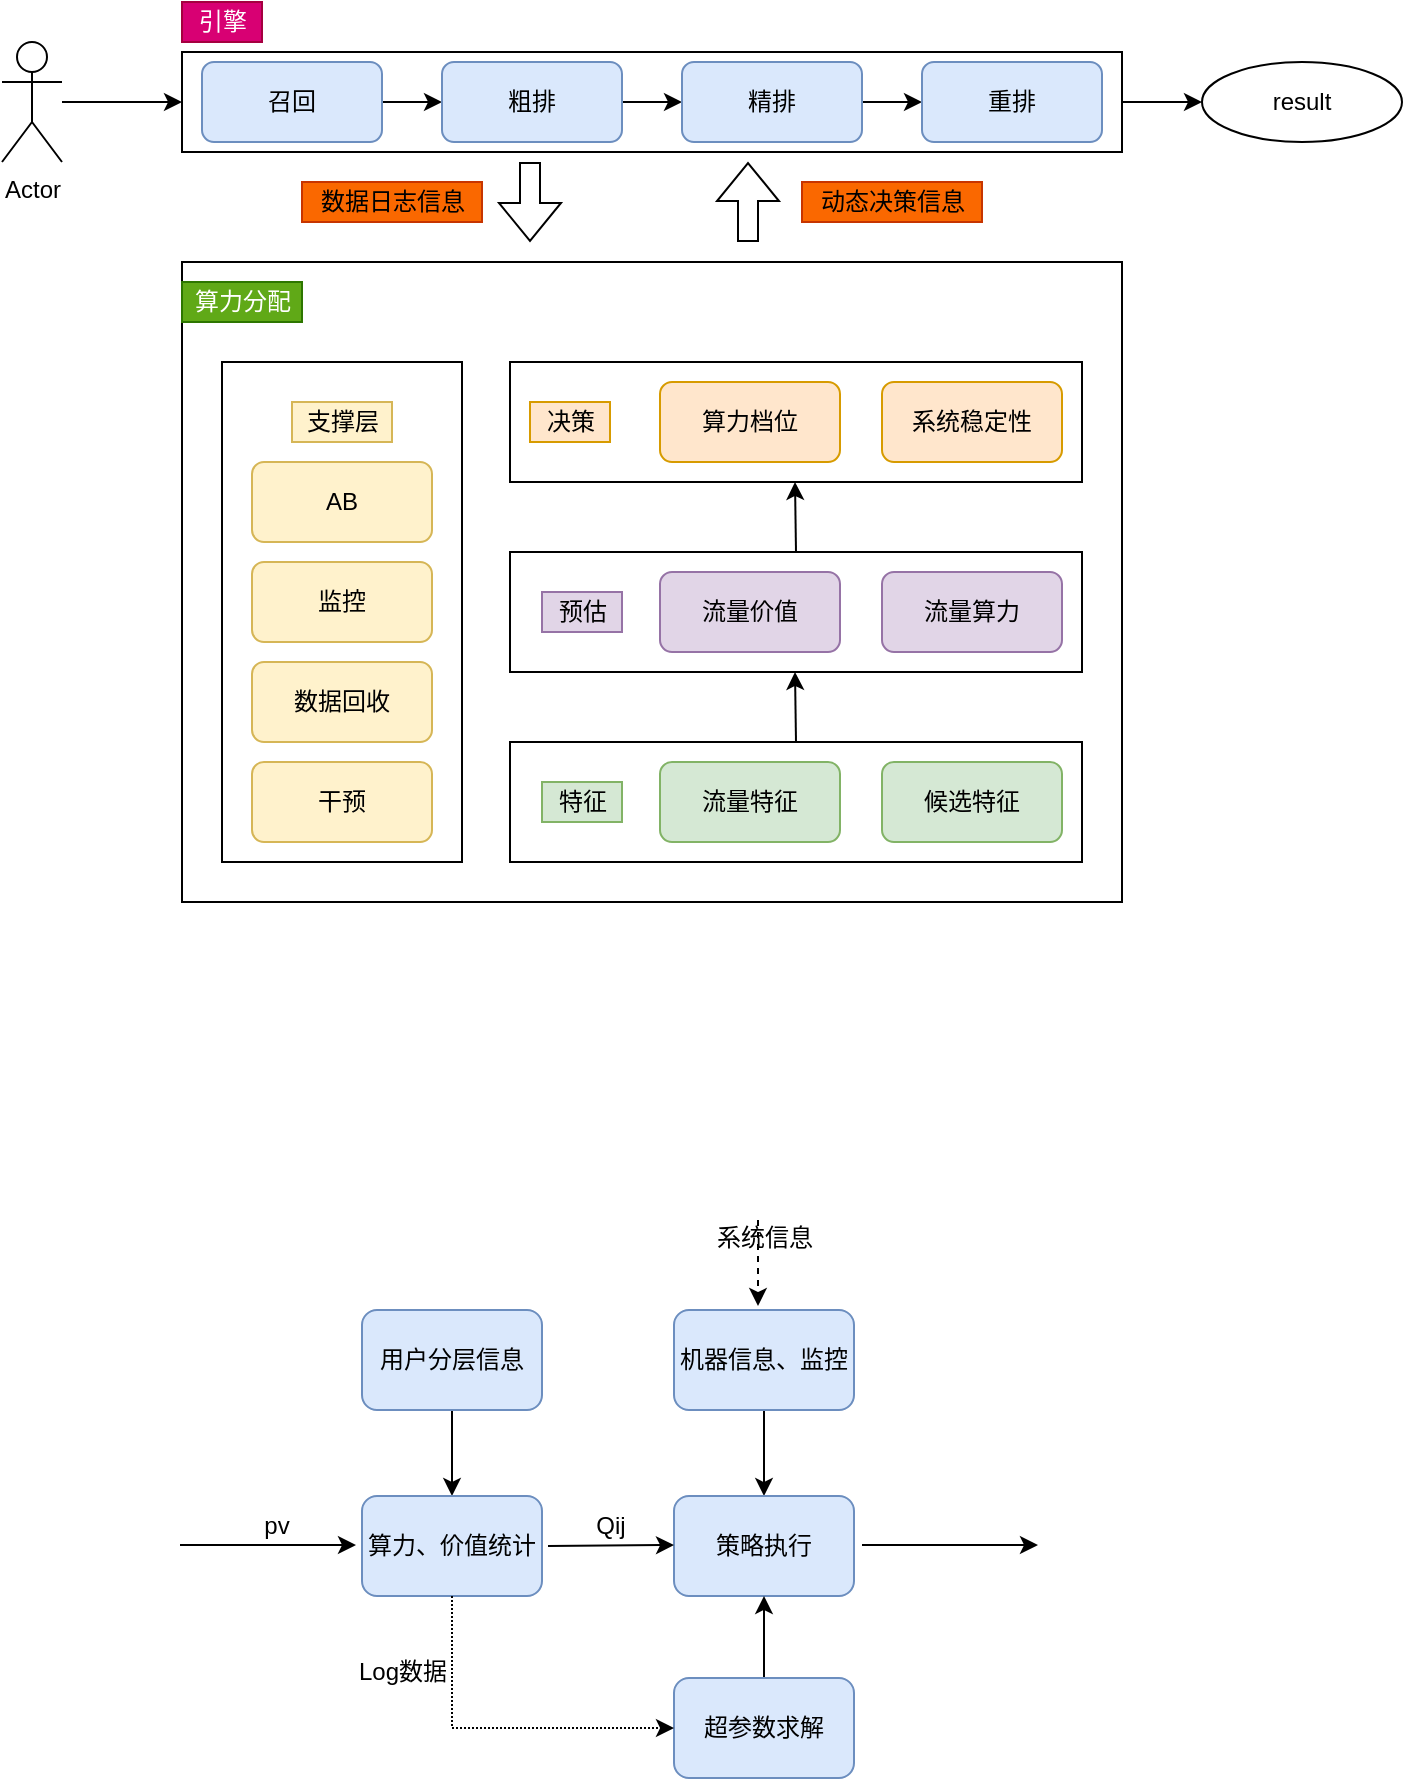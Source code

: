 <mxfile version="19.0.2" type="github"><diagram id="_Gfkn5g_jn-xXYEWVhFr" name="Page-1"><mxGraphModel dx="946" dy="536" grid="0" gridSize="10" guides="1" tooltips="1" connect="1" arrows="1" fold="1" page="1" pageScale="1" pageWidth="827" pageHeight="1169" math="0" shadow="0"><root><mxCell id="0"/><mxCell id="1" parent="0"/><mxCell id="JJlWEgJfG5eIkl2j_RjP-9" value="" style="edgeStyle=orthogonalEdgeStyle;rounded=0;orthogonalLoop=1;jettySize=auto;html=1;" edge="1" parent="1" source="JJlWEgJfG5eIkl2j_RjP-1" target="JJlWEgJfG5eIkl2j_RjP-2"><mxGeometry relative="1" as="geometry"/></mxCell><mxCell id="JJlWEgJfG5eIkl2j_RjP-1" value="召回" style="rounded=1;whiteSpace=wrap;html=1;fillColor=#dae8fc;strokeColor=#6c8ebf;" vertex="1" parent="1"><mxGeometry x="140" y="650" width="90" height="40" as="geometry"/></mxCell><mxCell id="JJlWEgJfG5eIkl2j_RjP-10" value="" style="edgeStyle=orthogonalEdgeStyle;rounded=0;orthogonalLoop=1;jettySize=auto;html=1;" edge="1" parent="1" source="JJlWEgJfG5eIkl2j_RjP-2" target="JJlWEgJfG5eIkl2j_RjP-3"><mxGeometry relative="1" as="geometry"/></mxCell><mxCell id="JJlWEgJfG5eIkl2j_RjP-2" value="粗排" style="rounded=1;whiteSpace=wrap;html=1;fillColor=#dae8fc;strokeColor=#6c8ebf;" vertex="1" parent="1"><mxGeometry x="260" y="650" width="90" height="40" as="geometry"/></mxCell><mxCell id="JJlWEgJfG5eIkl2j_RjP-11" value="" style="edgeStyle=orthogonalEdgeStyle;rounded=0;orthogonalLoop=1;jettySize=auto;html=1;" edge="1" parent="1" source="JJlWEgJfG5eIkl2j_RjP-3" target="JJlWEgJfG5eIkl2j_RjP-4"><mxGeometry relative="1" as="geometry"/></mxCell><mxCell id="JJlWEgJfG5eIkl2j_RjP-3" value="精排" style="rounded=1;whiteSpace=wrap;html=1;fillColor=#dae8fc;strokeColor=#6c8ebf;" vertex="1" parent="1"><mxGeometry x="380" y="650" width="90" height="40" as="geometry"/></mxCell><mxCell id="JJlWEgJfG5eIkl2j_RjP-4" value="重排" style="rounded=1;whiteSpace=wrap;html=1;fillColor=#dae8fc;strokeColor=#6c8ebf;" vertex="1" parent="1"><mxGeometry x="500" y="650" width="90" height="40" as="geometry"/></mxCell><mxCell id="JJlWEgJfG5eIkl2j_RjP-15" value="" style="edgeStyle=orthogonalEdgeStyle;rounded=0;orthogonalLoop=1;jettySize=auto;html=1;" edge="1" parent="1" source="JJlWEgJfG5eIkl2j_RjP-6" target="JJlWEgJfG5eIkl2j_RjP-14"><mxGeometry relative="1" as="geometry"/></mxCell><mxCell id="JJlWEgJfG5eIkl2j_RjP-6" value="" style="rounded=0;whiteSpace=wrap;html=1;fillColor=none;" vertex="1" parent="1"><mxGeometry x="130" y="645" width="470" height="50" as="geometry"/></mxCell><mxCell id="JJlWEgJfG5eIkl2j_RjP-12" value="" style="edgeStyle=orthogonalEdgeStyle;rounded=0;orthogonalLoop=1;jettySize=auto;html=1;" edge="1" parent="1" source="JJlWEgJfG5eIkl2j_RjP-7" target="JJlWEgJfG5eIkl2j_RjP-6"><mxGeometry relative="1" as="geometry"/></mxCell><mxCell id="JJlWEgJfG5eIkl2j_RjP-7" value="Actor" style="shape=umlActor;verticalLabelPosition=bottom;verticalAlign=top;html=1;outlineConnect=0;fillColor=none;" vertex="1" parent="1"><mxGeometry x="40" y="640" width="30" height="60" as="geometry"/></mxCell><mxCell id="JJlWEgJfG5eIkl2j_RjP-13" value="" style="rounded=0;whiteSpace=wrap;html=1;fillColor=none;" vertex="1" parent="1"><mxGeometry x="130" y="750" width="470" height="320" as="geometry"/></mxCell><mxCell id="JJlWEgJfG5eIkl2j_RjP-14" value="result" style="ellipse;whiteSpace=wrap;html=1;align=center;newEdgeStyle={&quot;edgeStyle&quot;:&quot;entityRelationEdgeStyle&quot;,&quot;startArrow&quot;:&quot;none&quot;,&quot;endArrow&quot;:&quot;none&quot;,&quot;segment&quot;:10,&quot;curved&quot;:1};treeFolding=1;treeMoving=1;fillColor=none;" vertex="1" parent="1"><mxGeometry x="640" y="650" width="100" height="40" as="geometry"/></mxCell><mxCell id="JJlWEgJfG5eIkl2j_RjP-16" value="引擎" style="text;html=1;resizable=0;autosize=1;align=center;verticalAlign=middle;points=[];fillColor=#d80073;strokeColor=#A50040;rounded=0;fontColor=#ffffff;" vertex="1" parent="1"><mxGeometry x="130" y="620" width="40" height="20" as="geometry"/></mxCell><mxCell id="JJlWEgJfG5eIkl2j_RjP-17" value="算力分配" style="text;html=1;resizable=0;autosize=1;align=center;verticalAlign=middle;points=[];fillColor=#60a917;strokeColor=#2D7600;rounded=0;fontColor=#ffffff;" vertex="1" parent="1"><mxGeometry x="130" y="760" width="60" height="20" as="geometry"/></mxCell><mxCell id="JJlWEgJfG5eIkl2j_RjP-18" value="" style="rounded=0;whiteSpace=wrap;html=1;fillColor=none;" vertex="1" parent="1"><mxGeometry x="150" y="800" width="120" height="250" as="geometry"/></mxCell><mxCell id="JJlWEgJfG5eIkl2j_RjP-19" value="" style="rounded=0;whiteSpace=wrap;html=1;fillColor=none;" vertex="1" parent="1"><mxGeometry x="294" y="800" width="286" height="60" as="geometry"/></mxCell><mxCell id="JJlWEgJfG5eIkl2j_RjP-20" value="" style="rounded=0;whiteSpace=wrap;html=1;fillColor=none;" vertex="1" parent="1"><mxGeometry x="294" y="895" width="286" height="60" as="geometry"/></mxCell><mxCell id="JJlWEgJfG5eIkl2j_RjP-21" value="" style="rounded=0;whiteSpace=wrap;html=1;fillColor=none;" vertex="1" parent="1"><mxGeometry x="294" y="990" width="286" height="60" as="geometry"/></mxCell><mxCell id="JJlWEgJfG5eIkl2j_RjP-22" value="AB" style="rounded=1;whiteSpace=wrap;html=1;fillColor=#fff2cc;strokeColor=#d6b656;" vertex="1" parent="1"><mxGeometry x="165" y="850" width="90" height="40" as="geometry"/></mxCell><mxCell id="JJlWEgJfG5eIkl2j_RjP-23" value="监控" style="rounded=1;whiteSpace=wrap;html=1;fillColor=#fff2cc;strokeColor=#d6b656;" vertex="1" parent="1"><mxGeometry x="165" y="900" width="90" height="40" as="geometry"/></mxCell><mxCell id="JJlWEgJfG5eIkl2j_RjP-24" value="数据回收" style="rounded=1;whiteSpace=wrap;html=1;fillColor=#fff2cc;strokeColor=#d6b656;" vertex="1" parent="1"><mxGeometry x="165" y="950" width="90" height="40" as="geometry"/></mxCell><mxCell id="JJlWEgJfG5eIkl2j_RjP-25" value="干预" style="rounded=1;whiteSpace=wrap;html=1;fillColor=#fff2cc;strokeColor=#d6b656;" vertex="1" parent="1"><mxGeometry x="165" y="1000" width="90" height="40" as="geometry"/></mxCell><mxCell id="JJlWEgJfG5eIkl2j_RjP-26" value="算力档位" style="rounded=1;whiteSpace=wrap;html=1;fillColor=#ffe6cc;strokeColor=#d79b00;" vertex="1" parent="1"><mxGeometry x="369" y="810" width="90" height="40" as="geometry"/></mxCell><mxCell id="JJlWEgJfG5eIkl2j_RjP-27" value="系统稳定性" style="rounded=1;whiteSpace=wrap;html=1;fillColor=#ffe6cc;strokeColor=#d79b00;" vertex="1" parent="1"><mxGeometry x="480" y="810" width="90" height="40" as="geometry"/></mxCell><mxCell id="JJlWEgJfG5eIkl2j_RjP-28" value="流量特征" style="rounded=1;whiteSpace=wrap;html=1;fillColor=#d5e8d4;strokeColor=#82b366;" vertex="1" parent="1"><mxGeometry x="369" y="1000" width="90" height="40" as="geometry"/></mxCell><mxCell id="JJlWEgJfG5eIkl2j_RjP-29" value="候选特征" style="rounded=1;whiteSpace=wrap;html=1;fillColor=#d5e8d4;strokeColor=#82b366;" vertex="1" parent="1"><mxGeometry x="480" y="1000" width="90" height="40" as="geometry"/></mxCell><mxCell id="JJlWEgJfG5eIkl2j_RjP-30" value="支撑层" style="text;html=1;resizable=0;autosize=1;align=center;verticalAlign=middle;points=[];fillColor=#fff2cc;strokeColor=#d6b656;rounded=0;" vertex="1" parent="1"><mxGeometry x="185" y="820" width="50" height="20" as="geometry"/></mxCell><mxCell id="JJlWEgJfG5eIkl2j_RjP-31" value="特征" style="text;html=1;resizable=0;autosize=1;align=center;verticalAlign=middle;points=[];fillColor=#d5e8d4;strokeColor=#82b366;rounded=0;" vertex="1" parent="1"><mxGeometry x="310" y="1010" width="40" height="20" as="geometry"/></mxCell><mxCell id="JJlWEgJfG5eIkl2j_RjP-32" value="决策" style="text;html=1;resizable=0;autosize=1;align=center;verticalAlign=middle;points=[];fillColor=#ffe6cc;strokeColor=#d79b00;rounded=0;" vertex="1" parent="1"><mxGeometry x="304" y="820" width="40" height="20" as="geometry"/></mxCell><mxCell id="JJlWEgJfG5eIkl2j_RjP-33" value="预估" style="text;html=1;resizable=0;autosize=1;align=center;verticalAlign=middle;points=[];fillColor=#e1d5e7;strokeColor=#9673a6;rounded=0;" vertex="1" parent="1"><mxGeometry x="310" y="915" width="40" height="20" as="geometry"/></mxCell><mxCell id="JJlWEgJfG5eIkl2j_RjP-34" value="流量价值" style="rounded=1;whiteSpace=wrap;html=1;fillColor=#e1d5e7;strokeColor=#9673a6;" vertex="1" parent="1"><mxGeometry x="369" y="905" width="90" height="40" as="geometry"/></mxCell><mxCell id="JJlWEgJfG5eIkl2j_RjP-35" value="流量算力" style="rounded=1;whiteSpace=wrap;html=1;fillColor=#e1d5e7;strokeColor=#9673a6;" vertex="1" parent="1"><mxGeometry x="480" y="905" width="90" height="40" as="geometry"/></mxCell><mxCell id="JJlWEgJfG5eIkl2j_RjP-37" value="" style="endArrow=classic;html=1;rounded=0;exitX=0.5;exitY=0;exitDx=0;exitDy=0;" edge="1" parent="1" source="JJlWEgJfG5eIkl2j_RjP-21"><mxGeometry width="50" height="50" relative="1" as="geometry"><mxPoint x="437" y="980" as="sourcePoint"/><mxPoint x="436.5" y="955" as="targetPoint"/></mxGeometry></mxCell><mxCell id="JJlWEgJfG5eIkl2j_RjP-39" value="" style="endArrow=classic;html=1;rounded=0;exitX=0.5;exitY=0;exitDx=0;exitDy=0;" edge="1" parent="1"><mxGeometry width="50" height="50" relative="1" as="geometry"><mxPoint x="437" y="895" as="sourcePoint"/><mxPoint x="436.5" y="860" as="targetPoint"/></mxGeometry></mxCell><mxCell id="JJlWEgJfG5eIkl2j_RjP-40" value="" style="shape=flexArrow;endArrow=classic;html=1;rounded=0;" edge="1" parent="1"><mxGeometry width="50" height="50" relative="1" as="geometry"><mxPoint x="304" y="700" as="sourcePoint"/><mxPoint x="304" y="740" as="targetPoint"/></mxGeometry></mxCell><mxCell id="JJlWEgJfG5eIkl2j_RjP-41" value="" style="shape=flexArrow;endArrow=classic;html=1;rounded=0;" edge="1" parent="1"><mxGeometry width="50" height="50" relative="1" as="geometry"><mxPoint x="413" y="740" as="sourcePoint"/><mxPoint x="413" y="700" as="targetPoint"/></mxGeometry></mxCell><mxCell id="JJlWEgJfG5eIkl2j_RjP-42" value="数据日志信息" style="text;html=1;resizable=0;autosize=1;align=center;verticalAlign=middle;points=[];fillColor=#fa6800;strokeColor=#C73500;rounded=0;fontColor=#000000;" vertex="1" parent="1"><mxGeometry x="190" y="710" width="90" height="20" as="geometry"/></mxCell><mxCell id="JJlWEgJfG5eIkl2j_RjP-43" value="动态决策信息" style="text;html=1;resizable=0;autosize=1;align=center;verticalAlign=middle;points=[];fillColor=#fa6800;strokeColor=#C73500;rounded=0;fontColor=#000000;" vertex="1" parent="1"><mxGeometry x="440" y="710" width="90" height="20" as="geometry"/></mxCell><mxCell id="JJlWEgJfG5eIkl2j_RjP-52" value="" style="edgeStyle=orthogonalEdgeStyle;rounded=0;orthogonalLoop=1;jettySize=auto;html=1;" edge="1" parent="1" source="JJlWEgJfG5eIkl2j_RjP-44" target="JJlWEgJfG5eIkl2j_RjP-46"><mxGeometry relative="1" as="geometry"/></mxCell><mxCell id="JJlWEgJfG5eIkl2j_RjP-44" value="用户分层信息" style="rounded=1;whiteSpace=wrap;html=1;fillColor=#dae8fc;strokeColor=#6c8ebf;" vertex="1" parent="1"><mxGeometry x="220" y="1274" width="90" height="50" as="geometry"/></mxCell><mxCell id="JJlWEgJfG5eIkl2j_RjP-56" value="" style="edgeStyle=orthogonalEdgeStyle;rounded=0;orthogonalLoop=1;jettySize=auto;html=1;" edge="1" parent="1" source="JJlWEgJfG5eIkl2j_RjP-45" target="JJlWEgJfG5eIkl2j_RjP-47"><mxGeometry relative="1" as="geometry"/></mxCell><mxCell id="JJlWEgJfG5eIkl2j_RjP-45" value="机器信息、监控" style="rounded=1;whiteSpace=wrap;html=1;fillColor=#dae8fc;strokeColor=#6c8ebf;" vertex="1" parent="1"><mxGeometry x="376" y="1274" width="90" height="50" as="geometry"/></mxCell><mxCell id="JJlWEgJfG5eIkl2j_RjP-46" value="算力、价值统计" style="rounded=1;whiteSpace=wrap;html=1;fillColor=#dae8fc;strokeColor=#6c8ebf;" vertex="1" parent="1"><mxGeometry x="220" y="1367" width="90" height="50" as="geometry"/></mxCell><mxCell id="JJlWEgJfG5eIkl2j_RjP-47" value="策略执行" style="rounded=1;whiteSpace=wrap;html=1;fillColor=#dae8fc;strokeColor=#6c8ebf;" vertex="1" parent="1"><mxGeometry x="376" y="1367" width="90" height="50" as="geometry"/></mxCell><mxCell id="JJlWEgJfG5eIkl2j_RjP-55" value="" style="edgeStyle=orthogonalEdgeStyle;rounded=0;orthogonalLoop=1;jettySize=auto;html=1;" edge="1" parent="1" source="JJlWEgJfG5eIkl2j_RjP-48" target="JJlWEgJfG5eIkl2j_RjP-47"><mxGeometry relative="1" as="geometry"/></mxCell><mxCell id="JJlWEgJfG5eIkl2j_RjP-48" value="超参数求解" style="rounded=1;whiteSpace=wrap;html=1;fillColor=#dae8fc;strokeColor=#6c8ebf;" vertex="1" parent="1"><mxGeometry x="376" y="1458" width="90" height="50" as="geometry"/></mxCell><mxCell id="JJlWEgJfG5eIkl2j_RjP-49" value="" style="endArrow=classic;html=1;rounded=0;" edge="1" parent="1"><mxGeometry width="50" height="50" relative="1" as="geometry"><mxPoint x="129" y="1391.5" as="sourcePoint"/><mxPoint x="217" y="1391.5" as="targetPoint"/></mxGeometry></mxCell><mxCell id="JJlWEgJfG5eIkl2j_RjP-50" value="" style="endArrow=classic;html=1;rounded=0;" edge="1" parent="1"><mxGeometry width="50" height="50" relative="1" as="geometry"><mxPoint x="313" y="1392" as="sourcePoint"/><mxPoint x="376" y="1391.5" as="targetPoint"/></mxGeometry></mxCell><mxCell id="JJlWEgJfG5eIkl2j_RjP-51" value="" style="endArrow=classic;html=1;rounded=0;" edge="1" parent="1"><mxGeometry width="50" height="50" relative="1" as="geometry"><mxPoint x="470" y="1391.5" as="sourcePoint"/><mxPoint x="558" y="1391.5" as="targetPoint"/></mxGeometry></mxCell><mxCell id="JJlWEgJfG5eIkl2j_RjP-53" value="" style="endArrow=classic;html=1;rounded=0;exitX=0.5;exitY=1;exitDx=0;exitDy=0;dashed=1;dashPattern=1 1;" edge="1" parent="1" source="JJlWEgJfG5eIkl2j_RjP-46" target="JJlWEgJfG5eIkl2j_RjP-48"><mxGeometry width="50" height="50" relative="1" as="geometry"><mxPoint x="185" y="1508" as="sourcePoint"/><mxPoint x="235" y="1458" as="targetPoint"/><Array as="points"><mxPoint x="265" y="1483"/></Array></mxGeometry></mxCell><mxCell id="JJlWEgJfG5eIkl2j_RjP-54" value="Log数据" style="text;html=1;resizable=0;autosize=1;align=center;verticalAlign=middle;points=[];fillColor=none;strokeColor=none;rounded=0;" vertex="1" parent="1"><mxGeometry x="213" y="1446" width="54" height="18" as="geometry"/></mxCell><mxCell id="JJlWEgJfG5eIkl2j_RjP-57" value="" style="edgeStyle=orthogonalEdgeStyle;rounded=0;orthogonalLoop=1;jettySize=auto;html=1;dashed=1;" edge="1" parent="1"><mxGeometry relative="1" as="geometry"><mxPoint x="418" y="1229" as="sourcePoint"/><mxPoint x="418" y="1272" as="targetPoint"/></mxGeometry></mxCell><mxCell id="JJlWEgJfG5eIkl2j_RjP-58" value="系统信息" style="text;html=1;resizable=0;autosize=1;align=center;verticalAlign=middle;points=[];fillColor=none;strokeColor=none;rounded=0;" vertex="1" parent="1"><mxGeometry x="392" y="1229" width="58" height="18" as="geometry"/></mxCell><mxCell id="JJlWEgJfG5eIkl2j_RjP-59" value="pv" style="text;html=1;resizable=0;autosize=1;align=center;verticalAlign=middle;points=[];fillColor=none;strokeColor=none;rounded=0;" vertex="1" parent="1"><mxGeometry x="165" y="1373" width="23" height="18" as="geometry"/></mxCell><mxCell id="JJlWEgJfG5eIkl2j_RjP-60" value="Qij" style="text;html=1;resizable=0;autosize=1;align=center;verticalAlign=middle;points=[];fillColor=none;strokeColor=none;rounded=0;" vertex="1" parent="1"><mxGeometry x="331" y="1373" width="25" height="18" as="geometry"/></mxCell></root></mxGraphModel></diagram></mxfile>